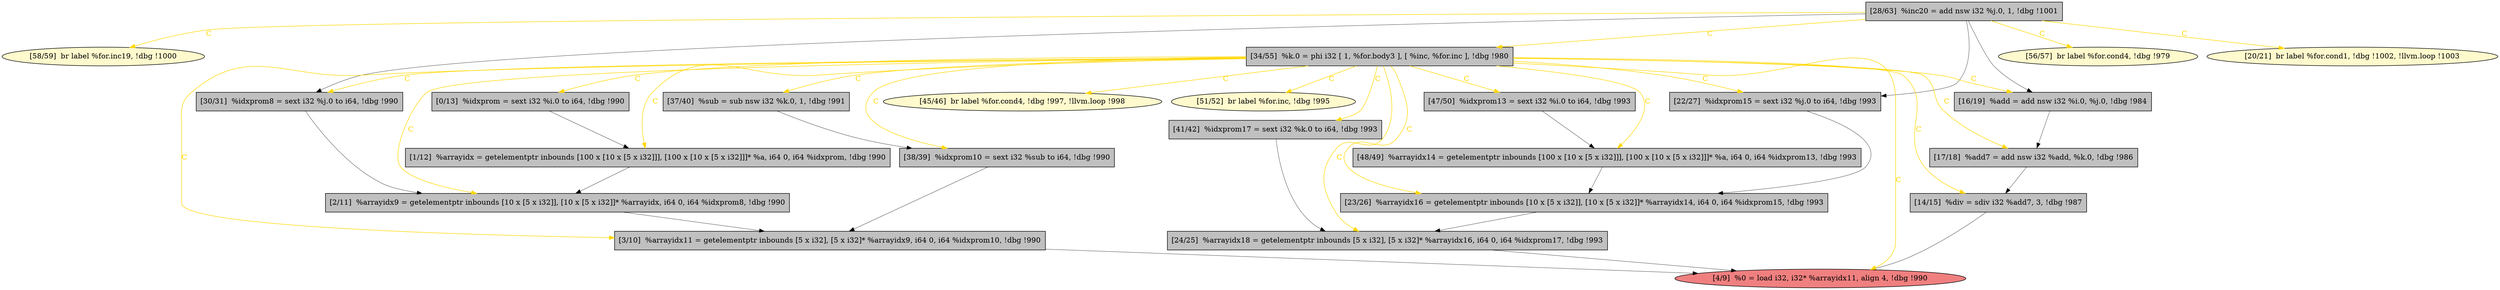 
digraph G {


node607 [fillcolor=lemonchiffon,label="[58/59]  br label %for.inc19, !dbg !1000",shape=ellipse,style=filled ]
node606 [fillcolor=grey,label="[24/25]  %arrayidx18 = getelementptr inbounds [5 x i32], [5 x i32]* %arrayidx16, i64 0, i64 %idxprom17, !dbg !993",shape=rectangle,style=filled ]
node605 [fillcolor=grey,label="[30/31]  %idxprom8 = sext i32 %j.0 to i64, !dbg !990",shape=rectangle,style=filled ]
node602 [fillcolor=grey,label="[28/63]  %inc20 = add nsw i32 %j.0, 1, !dbg !1001",shape=rectangle,style=filled ]
node601 [fillcolor=lemonchiffon,label="[56/57]  br label %for.cond4, !dbg !979",shape=ellipse,style=filled ]
node600 [fillcolor=grey,label="[3/10]  %arrayidx11 = getelementptr inbounds [5 x i32], [5 x i32]* %arrayidx9, i64 0, i64 %idxprom10, !dbg !990",shape=rectangle,style=filled ]
node585 [fillcolor=grey,label="[23/26]  %arrayidx16 = getelementptr inbounds [10 x [5 x i32]], [10 x [5 x i32]]* %arrayidx14, i64 0, i64 %idxprom15, !dbg !993",shape=rectangle,style=filled ]
node588 [fillcolor=grey,label="[38/39]  %idxprom10 = sext i32 %sub to i64, !dbg !990",shape=rectangle,style=filled ]
node587 [fillcolor=grey,label="[17/18]  %add7 = add nsw i32 %add, %k.0, !dbg !986",shape=rectangle,style=filled ]
node592 [fillcolor=grey,label="[47/50]  %idxprom13 = sext i32 %i.0 to i64, !dbg !993",shape=rectangle,style=filled ]
node593 [fillcolor=grey,label="[14/15]  %div = sdiv i32 %add7, 3, !dbg !987",shape=rectangle,style=filled ]
node584 [fillcolor=lemonchiffon,label="[20/21]  br label %for.cond1, !dbg !1002, !llvm.loop !1003",shape=ellipse,style=filled ]
node586 [fillcolor=grey,label="[22/27]  %idxprom15 = sext i32 %j.0 to i64, !dbg !993",shape=rectangle,style=filled ]
node589 [fillcolor=grey,label="[37/40]  %sub = sub nsw i32 %k.0, 1, !dbg !991",shape=rectangle,style=filled ]
node594 [fillcolor=grey,label="[0/13]  %idxprom = sext i32 %i.0 to i64, !dbg !990",shape=rectangle,style=filled ]
node590 [fillcolor=lemonchiffon,label="[45/46]  br label %for.cond4, !dbg !997, !llvm.loop !998",shape=ellipse,style=filled ]
node591 [fillcolor=grey,label="[1/12]  %arrayidx = getelementptr inbounds [100 x [10 x [5 x i32]]], [100 x [10 x [5 x i32]]]* %a, i64 0, i64 %idxprom, !dbg !990",shape=rectangle,style=filled ]
node604 [fillcolor=lemonchiffon,label="[51/52]  br label %for.inc, !dbg !995",shape=ellipse,style=filled ]
node595 [fillcolor=lightcoral,label="[4/9]  %0 = load i32, i32* %arrayidx11, align 4, !dbg !990",shape=ellipse,style=filled ]
node603 [fillcolor=grey,label="[48/49]  %arrayidx14 = getelementptr inbounds [100 x [10 x [5 x i32]]], [100 x [10 x [5 x i32]]]* %a, i64 0, i64 %idxprom13, !dbg !993",shape=rectangle,style=filled ]
node596 [fillcolor=grey,label="[16/19]  %add = add nsw i32 %i.0, %j.0, !dbg !984",shape=rectangle,style=filled ]
node599 [fillcolor=grey,label="[41/42]  %idxprom17 = sext i32 %k.0 to i64, !dbg !993",shape=rectangle,style=filled ]
node597 [fillcolor=grey,label="[2/11]  %arrayidx9 = getelementptr inbounds [10 x [5 x i32]], [10 x [5 x i32]]* %arrayidx, i64 0, i64 %idxprom8, !dbg !990",shape=rectangle,style=filled ]
node598 [fillcolor=grey,label="[34/55]  %k.0 = phi i32 [ 1, %for.body3 ], [ %inc, %for.inc ], !dbg !980",shape=rectangle,style=filled ]

node605->node597 [style=solid,color=black,label="",penwidth=0.5,fontcolor=black ]
node603->node585 [style=solid,color=black,label="",penwidth=0.5,fontcolor=black ]
node602->node596 [style=solid,color=black,label="",penwidth=0.5,fontcolor=black ]
node602->node584 [style=solid,color=gold,label="C",penwidth=1.0,fontcolor=gold ]
node598->node604 [style=solid,color=gold,label="C",penwidth=1.0,fontcolor=gold ]
node598->node587 [style=solid,color=gold,label="C",penwidth=1.0,fontcolor=gold ]
node598->node606 [style=solid,color=gold,label="C",penwidth=1.0,fontcolor=gold ]
node598->node595 [style=solid,color=gold,label="C",penwidth=1.0,fontcolor=gold ]
node598->node592 [style=solid,color=gold,label="C",penwidth=1.0,fontcolor=gold ]
node598->node589 [style=solid,color=gold,label="C",penwidth=1.0,fontcolor=gold ]
node586->node585 [style=solid,color=black,label="",penwidth=0.5,fontcolor=black ]
node588->node600 [style=solid,color=black,label="",penwidth=0.5,fontcolor=black ]
node602->node586 [style=solid,color=black,label="",penwidth=0.5,fontcolor=black ]
node598->node594 [style=solid,color=gold,label="C",penwidth=1.0,fontcolor=gold ]
node598->node603 [style=solid,color=gold,label="C",penwidth=1.0,fontcolor=gold ]
node598->node600 [style=solid,color=gold,label="C",penwidth=1.0,fontcolor=gold ]
node599->node606 [style=solid,color=black,label="",penwidth=0.5,fontcolor=black ]
node598->node596 [style=solid,color=gold,label="C",penwidth=1.0,fontcolor=gold ]
node598->node590 [style=solid,color=gold,label="C",penwidth=1.0,fontcolor=gold ]
node598->node585 [style=solid,color=gold,label="C",penwidth=1.0,fontcolor=gold ]
node606->node595 [style=solid,color=black,label="",penwidth=0.5,fontcolor=black ]
node598->node591 [style=solid,color=gold,label="C",penwidth=1.0,fontcolor=gold ]
node600->node595 [style=solid,color=black,label="",penwidth=0.5,fontcolor=black ]
node598->node599 [style=solid,color=gold,label="C",penwidth=1.0,fontcolor=gold ]
node592->node603 [style=solid,color=black,label="",penwidth=0.5,fontcolor=black ]
node597->node600 [style=solid,color=black,label="",penwidth=0.5,fontcolor=black ]
node602->node605 [style=solid,color=black,label="",penwidth=0.5,fontcolor=black ]
node598->node586 [style=solid,color=gold,label="C",penwidth=1.0,fontcolor=gold ]
node598->node588 [style=solid,color=gold,label="C",penwidth=1.0,fontcolor=gold ]
node587->node593 [style=solid,color=black,label="",penwidth=0.5,fontcolor=black ]
node585->node606 [style=solid,color=black,label="",penwidth=0.5,fontcolor=black ]
node594->node591 [style=solid,color=black,label="",penwidth=0.5,fontcolor=black ]
node598->node605 [style=solid,color=gold,label="C",penwidth=1.0,fontcolor=gold ]
node593->node595 [style=solid,color=black,label="",penwidth=0.5,fontcolor=black ]
node596->node587 [style=solid,color=black,label="",penwidth=0.5,fontcolor=black ]
node598->node593 [style=solid,color=gold,label="C",penwidth=1.0,fontcolor=gold ]
node598->node597 [style=solid,color=gold,label="C",penwidth=1.0,fontcolor=gold ]
node591->node597 [style=solid,color=black,label="",penwidth=0.5,fontcolor=black ]
node602->node598 [style=solid,color=gold,label="C",penwidth=1.0,fontcolor=gold ]
node602->node601 [style=solid,color=gold,label="C",penwidth=1.0,fontcolor=gold ]
node589->node588 [style=solid,color=black,label="",penwidth=0.5,fontcolor=black ]
node602->node607 [style=solid,color=gold,label="C",penwidth=1.0,fontcolor=gold ]


}
